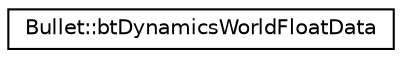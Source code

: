 digraph "Graphical Class Hierarchy"
{
  edge [fontname="Helvetica",fontsize="10",labelfontname="Helvetica",labelfontsize="10"];
  node [fontname="Helvetica",fontsize="10",shape=record];
  rankdir="LR";
  Node1 [label="Bullet::btDynamicsWorldFloatData",height=0.2,width=0.4,color="black", fillcolor="white", style="filled",URL="$class_bullet_1_1bt_dynamics_world_float_data.html"];
}
